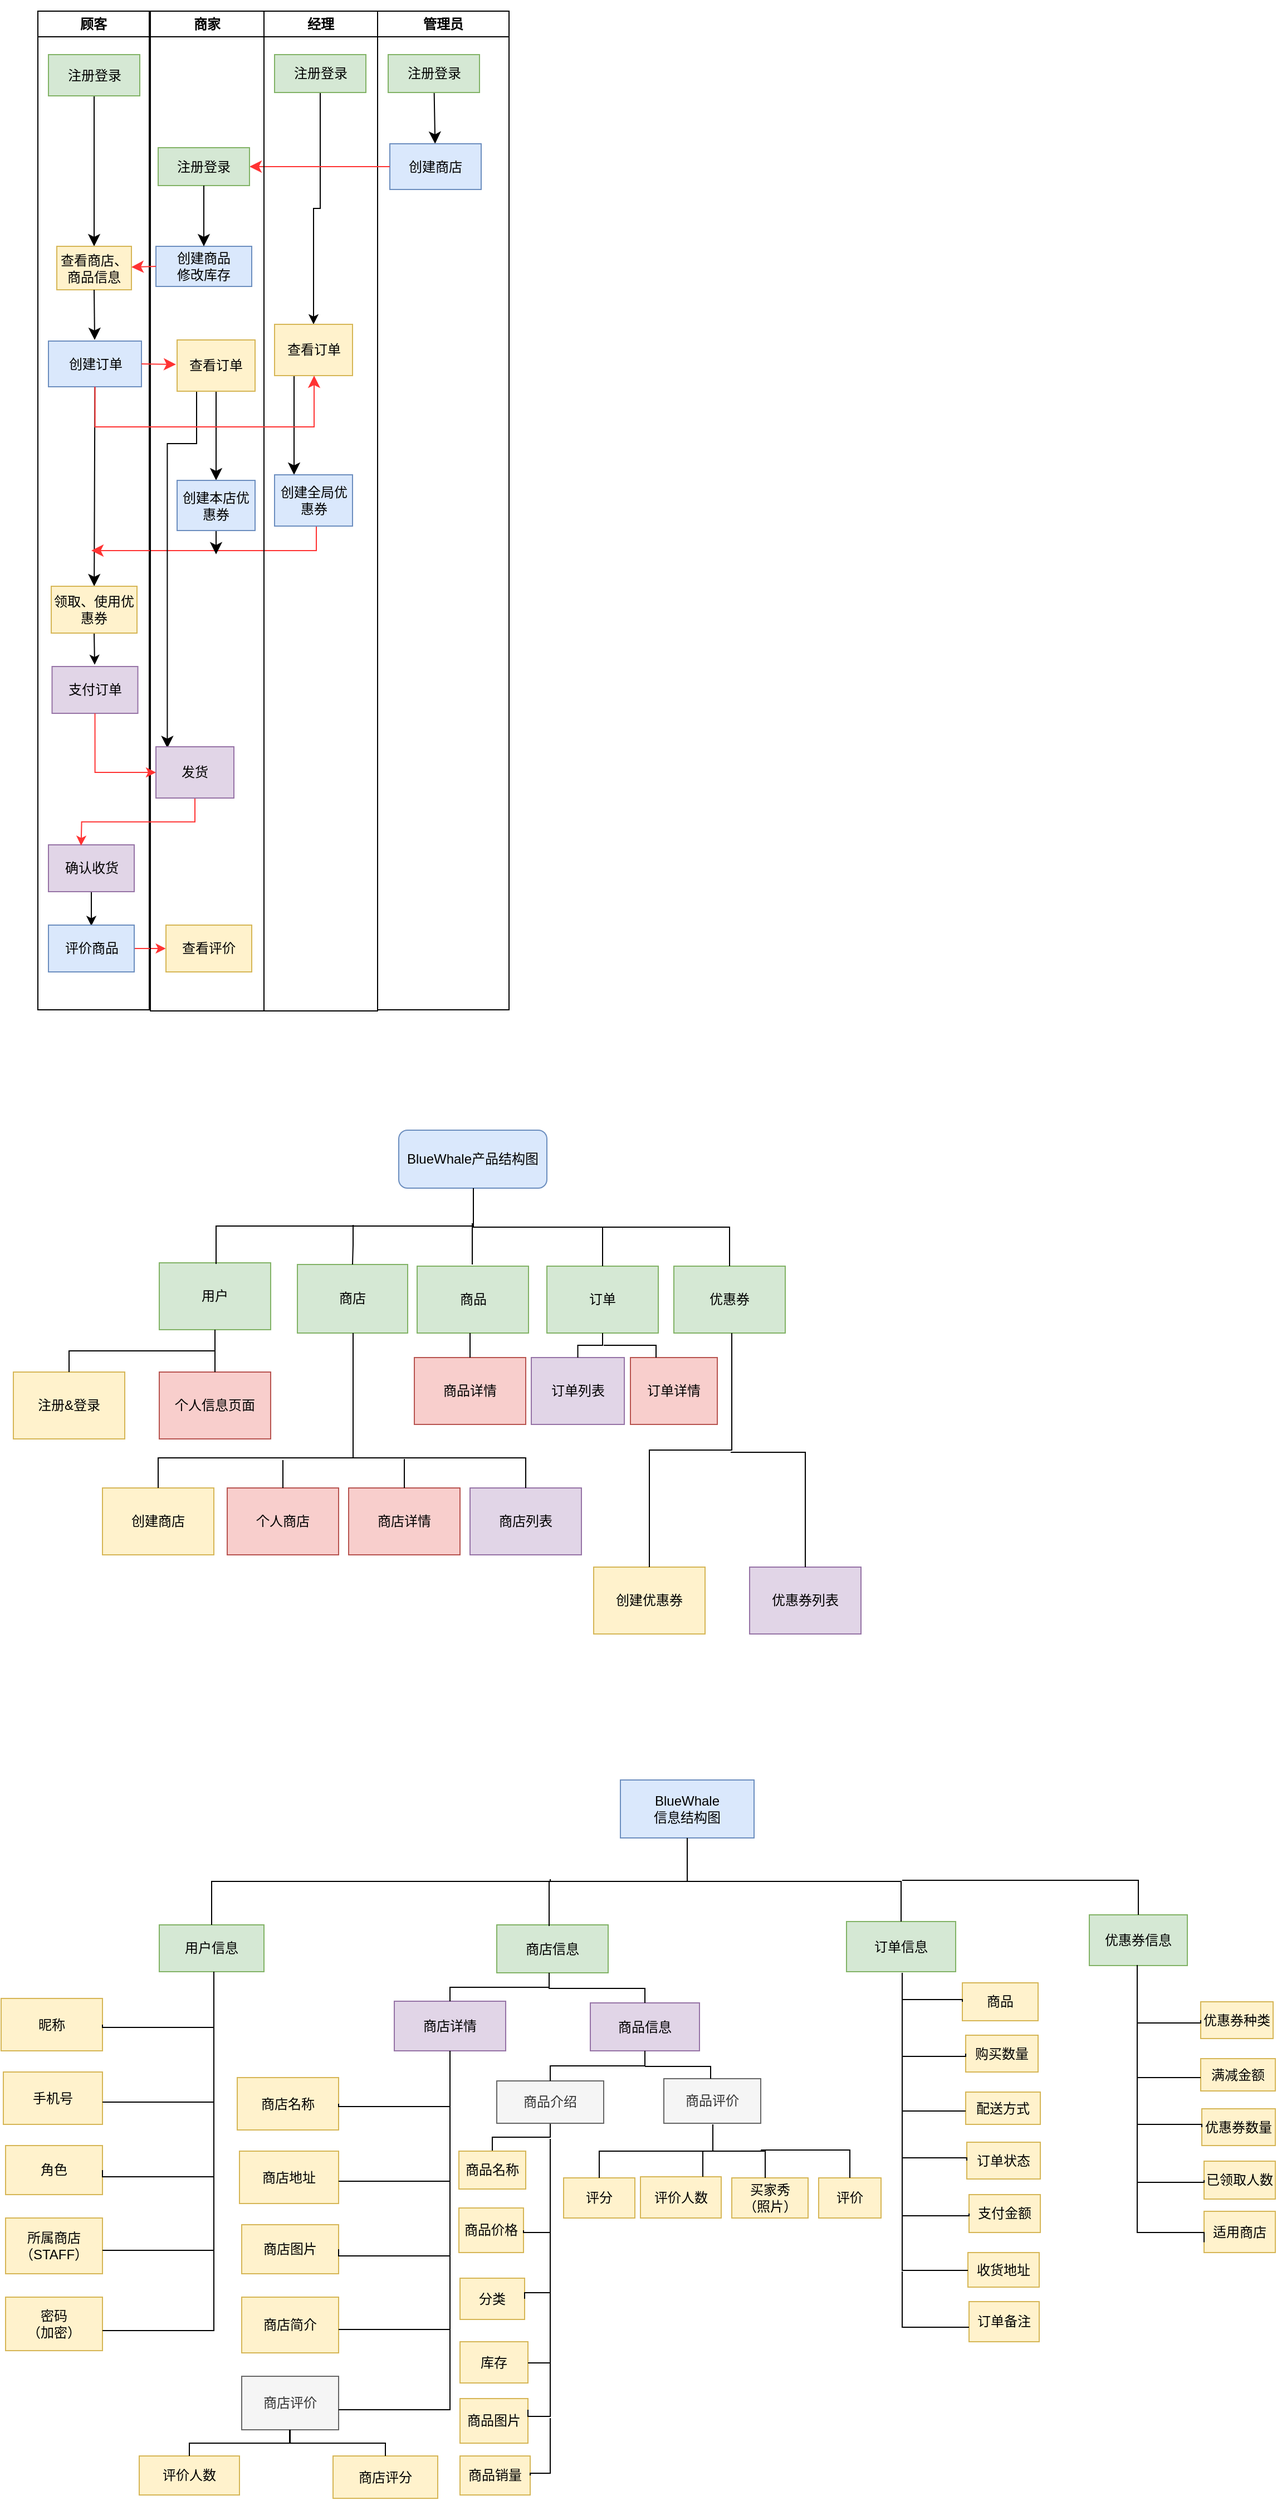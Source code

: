 <mxfile version="24.3.0" type="github">
  <diagram name="第 1 页" id="Z2feuIrGMQaKYotuqINe">
    <mxGraphModel dx="2056" dy="1159" grid="0" gridSize="10" guides="1" tooltips="1" connect="1" arrows="1" fold="1" page="0" pageScale="1" pageWidth="827" pageHeight="1169" math="0" shadow="0">
      <root>
        <mxCell id="0" />
        <mxCell id="1" parent="0" />
        <mxCell id="YAOU13rI1jtthDPteihQ-1" value="顾客" style="swimlane;whiteSpace=wrap;html=1;" parent="1" vertex="1">
          <mxGeometry x="-303" y="-278" width="100" height="896" as="geometry" />
        </mxCell>
        <mxCell id="YAOU13rI1jtthDPteihQ-42" value="" style="edgeStyle=none;curved=1;rounded=0;orthogonalLoop=1;jettySize=auto;html=1;fontSize=12;startSize=8;endSize=8;" parent="YAOU13rI1jtthDPteihQ-1" source="YAOU13rI1jtthDPteihQ-11" target="YAOU13rI1jtthDPteihQ-41" edge="1">
          <mxGeometry relative="1" as="geometry" />
        </mxCell>
        <mxCell id="YAOU13rI1jtthDPteihQ-11" value="注册登录" style="rounded=0;whiteSpace=wrap;html=1;fillColor=#d5e8d4;strokeColor=#82b366;" parent="YAOU13rI1jtthDPteihQ-1" vertex="1">
          <mxGeometry x="9.5" y="39" width="82" height="37" as="geometry" />
        </mxCell>
        <mxCell id="YAOU13rI1jtthDPteihQ-41" value="查看商店、商品信息" style="rounded=0;whiteSpace=wrap;html=1;fillColor=#fff2cc;strokeColor=#d6b656;" parent="YAOU13rI1jtthDPteihQ-1" vertex="1">
          <mxGeometry x="17" y="211" width="67" height="39" as="geometry" />
        </mxCell>
        <mxCell id="YAOU13rI1jtthDPteihQ-68" value="" style="edgeStyle=none;curved=1;rounded=0;orthogonalLoop=1;jettySize=auto;html=1;fontSize=12;startSize=8;endSize=8;" parent="YAOU13rI1jtthDPteihQ-1" source="YAOU13rI1jtthDPteihQ-46" target="YAOU13rI1jtthDPteihQ-67" edge="1">
          <mxGeometry relative="1" as="geometry" />
        </mxCell>
        <mxCell id="YAOU13rI1jtthDPteihQ-46" value="创建订单" style="rounded=0;whiteSpace=wrap;html=1;fillColor=#dae8fc;strokeColor=#6c8ebf;" parent="YAOU13rI1jtthDPteihQ-1" vertex="1">
          <mxGeometry x="9.5" y="296" width="83.5" height="41" as="geometry" />
        </mxCell>
        <mxCell id="d0WVinOz0NllohWS_fRl-2" style="edgeStyle=orthogonalEdgeStyle;rounded=0;orthogonalLoop=1;jettySize=auto;html=1;exitX=0.5;exitY=1;exitDx=0;exitDy=0;" edge="1" parent="YAOU13rI1jtthDPteihQ-1" source="YAOU13rI1jtthDPteihQ-67">
          <mxGeometry relative="1" as="geometry">
            <mxPoint x="51" y="586.4" as="targetPoint" />
          </mxGeometry>
        </mxCell>
        <mxCell id="YAOU13rI1jtthDPteihQ-67" value="领取、使用优惠券" style="whiteSpace=wrap;html=1;rounded=0;fillColor=#fff2cc;strokeColor=#d6b656;" parent="YAOU13rI1jtthDPteihQ-1" vertex="1">
          <mxGeometry x="12" y="516" width="77" height="42" as="geometry" />
        </mxCell>
        <mxCell id="d0WVinOz0NllohWS_fRl-11" value="支付订单" style="whiteSpace=wrap;html=1;rounded=0;fillColor=#e1d5e7;strokeColor=#9673a6;" vertex="1" parent="YAOU13rI1jtthDPteihQ-1">
          <mxGeometry x="12.75" y="588" width="77" height="42" as="geometry" />
        </mxCell>
        <mxCell id="d0WVinOz0NllohWS_fRl-17" style="edgeStyle=orthogonalEdgeStyle;rounded=0;orthogonalLoop=1;jettySize=auto;html=1;exitX=0.5;exitY=1;exitDx=0;exitDy=0;" edge="1" parent="YAOU13rI1jtthDPteihQ-1" source="d0WVinOz0NllohWS_fRl-16">
          <mxGeometry relative="1" as="geometry">
            <mxPoint x="48" y="820.8" as="targetPoint" />
          </mxGeometry>
        </mxCell>
        <mxCell id="d0WVinOz0NllohWS_fRl-16" value="确认收货" style="whiteSpace=wrap;html=1;rounded=0;fillColor=#e1d5e7;strokeColor=#9673a6;" vertex="1" parent="YAOU13rI1jtthDPteihQ-1">
          <mxGeometry x="9.5" y="748" width="77" height="42" as="geometry" />
        </mxCell>
        <mxCell id="d0WVinOz0NllohWS_fRl-33" style="edgeStyle=orthogonalEdgeStyle;rounded=0;orthogonalLoop=1;jettySize=auto;html=1;exitX=1;exitY=0.5;exitDx=0;exitDy=0;strokeColor=#FF3333;" edge="1" parent="YAOU13rI1jtthDPteihQ-1" source="d0WVinOz0NllohWS_fRl-29">
          <mxGeometry relative="1" as="geometry">
            <mxPoint x="114.8" y="841" as="targetPoint" />
          </mxGeometry>
        </mxCell>
        <mxCell id="d0WVinOz0NllohWS_fRl-29" value="评价商品" style="whiteSpace=wrap;html=1;rounded=0;fillColor=#dae8fc;strokeColor=#6c8ebf;" vertex="1" parent="YAOU13rI1jtthDPteihQ-1">
          <mxGeometry x="9.5" y="820" width="77" height="42" as="geometry" />
        </mxCell>
        <mxCell id="YAOU13rI1jtthDPteihQ-5" value="经理" style="swimlane;whiteSpace=wrap;html=1;" parent="1" vertex="1">
          <mxGeometry x="-100" y="-278" width="102" height="897" as="geometry" />
        </mxCell>
        <mxCell id="d0WVinOz0NllohWS_fRl-35" style="edgeStyle=orthogonalEdgeStyle;rounded=0;orthogonalLoop=1;jettySize=auto;html=1;exitX=0.5;exitY=1;exitDx=0;exitDy=0;entryX=0.5;entryY=0;entryDx=0;entryDy=0;" edge="1" parent="YAOU13rI1jtthDPteihQ-5" source="YAOU13rI1jtthDPteihQ-13" target="YAOU13rI1jtthDPteihQ-52">
          <mxGeometry relative="1" as="geometry" />
        </mxCell>
        <mxCell id="YAOU13rI1jtthDPteihQ-13" value="注册登录" style="rounded=0;whiteSpace=wrap;html=1;fillColor=#d5e8d4;strokeColor=#82b366;" parent="YAOU13rI1jtthDPteihQ-5" vertex="1">
          <mxGeometry x="9.5" y="39" width="82" height="34" as="geometry" />
        </mxCell>
        <mxCell id="YAOU13rI1jtthDPteihQ-61" style="edgeStyle=none;curved=1;rounded=0;orthogonalLoop=1;jettySize=auto;html=1;exitX=0.25;exitY=1;exitDx=0;exitDy=0;fontSize=12;startSize=8;endSize=8;entryX=0.25;entryY=0;entryDx=0;entryDy=0;" parent="YAOU13rI1jtthDPteihQ-5" source="YAOU13rI1jtthDPteihQ-52" target="YAOU13rI1jtthDPteihQ-62" edge="1">
          <mxGeometry relative="1" as="geometry">
            <mxPoint x="27" y="433.0" as="targetPoint" />
          </mxGeometry>
        </mxCell>
        <mxCell id="YAOU13rI1jtthDPteihQ-52" value="查看订单" style="rounded=0;whiteSpace=wrap;html=1;fillColor=#fff2cc;strokeColor=#d6b656;" parent="YAOU13rI1jtthDPteihQ-5" vertex="1">
          <mxGeometry x="9.5" y="281" width="70" height="46" as="geometry" />
        </mxCell>
        <mxCell id="YAOU13rI1jtthDPteihQ-71" style="edgeStyle=orthogonalEdgeStyle;rounded=0;orthogonalLoop=1;jettySize=auto;html=1;exitX=0.5;exitY=1;exitDx=0;exitDy=0;fontSize=12;startSize=8;endSize=8;strokeColor=#FF3333;" parent="YAOU13rI1jtthDPteihQ-5" source="YAOU13rI1jtthDPteihQ-62" edge="1">
          <mxGeometry relative="1" as="geometry">
            <mxPoint x="-155" y="484" as="targetPoint" />
            <Array as="points">
              <mxPoint x="47" y="462" />
              <mxPoint x="47" y="484" />
            </Array>
          </mxGeometry>
        </mxCell>
        <mxCell id="YAOU13rI1jtthDPteihQ-62" value="创建全局优惠券" style="rounded=0;whiteSpace=wrap;html=1;fillColor=#dae8fc;strokeColor=#6c8ebf;" parent="YAOU13rI1jtthDPteihQ-5" vertex="1">
          <mxGeometry x="9.5" y="416" width="70" height="46" as="geometry" />
        </mxCell>
        <mxCell id="YAOU13rI1jtthDPteihQ-6" value="管理员" style="swimlane;whiteSpace=wrap;html=1;" parent="1" vertex="1">
          <mxGeometry x="2" y="-278" width="118" height="896" as="geometry" />
        </mxCell>
        <mxCell id="YAOU13rI1jtthDPteihQ-17" value="" style="edgeStyle=none;curved=1;rounded=0;orthogonalLoop=1;jettySize=auto;html=1;fontSize=12;startSize=8;endSize=8;" parent="YAOU13rI1jtthDPteihQ-6" source="YAOU13rI1jtthDPteihQ-14" target="YAOU13rI1jtthDPteihQ-16" edge="1">
          <mxGeometry relative="1" as="geometry" />
        </mxCell>
        <mxCell id="YAOU13rI1jtthDPteihQ-14" value="注册登录" style="rounded=0;whiteSpace=wrap;html=1;fillColor=#d5e8d4;strokeColor=#82b366;" parent="YAOU13rI1jtthDPteihQ-6" vertex="1">
          <mxGeometry x="9.5" y="39" width="82" height="34" as="geometry" />
        </mxCell>
        <mxCell id="YAOU13rI1jtthDPteihQ-16" value="创建商店" style="whiteSpace=wrap;html=1;fillColor=#dae8fc;strokeColor=#6c8ebf;rounded=0;" parent="YAOU13rI1jtthDPteihQ-6" vertex="1">
          <mxGeometry x="11" y="119" width="82" height="41" as="geometry" />
        </mxCell>
        <mxCell id="YAOU13rI1jtthDPteihQ-18" value="" style="edgeStyle=none;curved=1;rounded=0;orthogonalLoop=1;jettySize=auto;html=1;fontSize=12;startSize=8;endSize=8;strokeColor=#FF3333;" parent="1" source="YAOU13rI1jtthDPteihQ-16" target="YAOU13rI1jtthDPteihQ-12" edge="1">
          <mxGeometry relative="1" as="geometry" />
        </mxCell>
        <mxCell id="YAOU13rI1jtthDPteihQ-33" style="edgeStyle=none;curved=1;rounded=0;orthogonalLoop=1;jettySize=auto;html=1;exitX=0.75;exitY=0;exitDx=0;exitDy=0;fontSize=12;startSize=8;endSize=8;" parent="1" source="YAOU13rI1jtthDPteihQ-1" target="YAOU13rI1jtthDPteihQ-1" edge="1">
          <mxGeometry relative="1" as="geometry" />
        </mxCell>
        <mxCell id="YAOU13rI1jtthDPteihQ-4" value="商家" style="swimlane;whiteSpace=wrap;html=1;" parent="1" vertex="1">
          <mxGeometry x="-202" y="-278" width="102" height="897" as="geometry" />
        </mxCell>
        <mxCell id="YAOU13rI1jtthDPteihQ-12" value="注册登录" style="rounded=0;whiteSpace=wrap;html=1;fillColor=#d5e8d4;strokeColor=#82b366;" parent="YAOU13rI1jtthDPteihQ-4" vertex="1">
          <mxGeometry x="7" y="122.5" width="82" height="34" as="geometry" />
        </mxCell>
        <mxCell id="YAOU13rI1jtthDPteihQ-28" value="创建商品&lt;div&gt;&lt;span style=&quot;background-color: initial;&quot;&gt;修改库存&lt;/span&gt;&lt;br&gt;&lt;/div&gt;" style="rounded=0;whiteSpace=wrap;html=1;fillColor=#dae8fc;strokeColor=#6c8ebf;" parent="YAOU13rI1jtthDPteihQ-4" vertex="1">
          <mxGeometry x="5" y="211" width="86" height="36" as="geometry" />
        </mxCell>
        <mxCell id="YAOU13rI1jtthDPteihQ-27" value="" style="endArrow=classic;html=1;rounded=0;fontSize=12;startSize=8;endSize=8;curved=1;exitX=0.5;exitY=1;exitDx=0;exitDy=0;" parent="YAOU13rI1jtthDPteihQ-4" source="YAOU13rI1jtthDPteihQ-12" target="YAOU13rI1jtthDPteihQ-28" edge="1">
          <mxGeometry width="50" height="50" relative="1" as="geometry">
            <mxPoint x="74" y="134" as="sourcePoint" />
            <mxPoint x="48" y="190" as="targetPoint" />
          </mxGeometry>
        </mxCell>
        <mxCell id="YAOU13rI1jtthDPteihQ-60" value="" style="edgeStyle=none;curved=1;rounded=0;orthogonalLoop=1;jettySize=auto;html=1;fontSize=12;startSize=8;endSize=8;" parent="YAOU13rI1jtthDPteihQ-4" source="YAOU13rI1jtthDPteihQ-50" target="YAOU13rI1jtthDPteihQ-59" edge="1">
          <mxGeometry relative="1" as="geometry" />
        </mxCell>
        <mxCell id="YAOU13rI1jtthDPteihQ-65" style="edgeStyle=orthogonalEdgeStyle;rounded=0;orthogonalLoop=1;jettySize=auto;html=1;exitX=0.25;exitY=1;exitDx=0;exitDy=0;fontSize=12;startSize=8;endSize=8;entryX=0.146;entryY=0.026;entryDx=0;entryDy=0;entryPerimeter=0;" parent="YAOU13rI1jtthDPteihQ-4" source="YAOU13rI1jtthDPteihQ-50" target="YAOU13rI1jtthDPteihQ-66" edge="1">
          <mxGeometry relative="1" as="geometry">
            <mxPoint x="15" y="524" as="targetPoint" />
            <Array as="points">
              <mxPoint x="42" y="388" />
              <mxPoint x="15" y="388" />
            </Array>
          </mxGeometry>
        </mxCell>
        <mxCell id="YAOU13rI1jtthDPteihQ-50" value="查看订单" style="rounded=0;whiteSpace=wrap;html=1;fillColor=#fff2cc;strokeColor=#d6b656;" parent="YAOU13rI1jtthDPteihQ-4" vertex="1">
          <mxGeometry x="24" y="295" width="70" height="46" as="geometry" />
        </mxCell>
        <mxCell id="YAOU13rI1jtthDPteihQ-73" style="edgeStyle=none;curved=1;rounded=0;orthogonalLoop=1;jettySize=auto;html=1;exitX=0.5;exitY=1;exitDx=0;exitDy=0;fontSize=12;startSize=8;endSize=8;" parent="YAOU13rI1jtthDPteihQ-4" source="YAOU13rI1jtthDPteihQ-59" edge="1">
          <mxGeometry relative="1" as="geometry">
            <mxPoint x="59" y="487.4" as="targetPoint" />
          </mxGeometry>
        </mxCell>
        <mxCell id="YAOU13rI1jtthDPteihQ-59" value="创建本店优惠券" style="rounded=0;whiteSpace=wrap;html=1;fillColor=#dae8fc;strokeColor=#6c8ebf;" parent="YAOU13rI1jtthDPteihQ-4" vertex="1">
          <mxGeometry x="24" y="421" width="70" height="45" as="geometry" />
        </mxCell>
        <mxCell id="d0WVinOz0NllohWS_fRl-15" style="edgeStyle=orthogonalEdgeStyle;rounded=0;orthogonalLoop=1;jettySize=auto;html=1;exitX=0.5;exitY=1;exitDx=0;exitDy=0;strokeColor=#FF3333;" edge="1" parent="YAOU13rI1jtthDPteihQ-4" source="YAOU13rI1jtthDPteihQ-66">
          <mxGeometry relative="1" as="geometry">
            <mxPoint x="-62.2" y="748.8" as="targetPoint" />
          </mxGeometry>
        </mxCell>
        <mxCell id="YAOU13rI1jtthDPteihQ-66" value="发货" style="rounded=0;whiteSpace=wrap;html=1;fillColor=#e1d5e7;strokeColor=#9673a6;" parent="YAOU13rI1jtthDPteihQ-4" vertex="1">
          <mxGeometry x="5" y="660" width="70" height="46" as="geometry" />
        </mxCell>
        <mxCell id="d0WVinOz0NllohWS_fRl-34" value="查看评价" style="whiteSpace=wrap;html=1;rounded=0;fillColor=#fff2cc;strokeColor=#d6b656;" vertex="1" parent="YAOU13rI1jtthDPteihQ-4">
          <mxGeometry x="14" y="820" width="77" height="42" as="geometry" />
        </mxCell>
        <mxCell id="YAOU13rI1jtthDPteihQ-40" value="" style="endArrow=classic;html=1;rounded=0;fontSize=12;startSize=8;endSize=8;curved=1;exitX=0;exitY=0.5;exitDx=0;exitDy=0;strokeColor=#FF3333;" parent="1" source="YAOU13rI1jtthDPteihQ-28" target="YAOU13rI1jtthDPteihQ-41" edge="1">
          <mxGeometry width="50" height="50" relative="1" as="geometry">
            <mxPoint x="65" y="-51" as="sourcePoint" />
            <mxPoint x="-232" y="-49" as="targetPoint" />
          </mxGeometry>
        </mxCell>
        <mxCell id="YAOU13rI1jtthDPteihQ-45" value="" style="endArrow=classic;html=1;rounded=0;fontSize=12;startSize=8;endSize=8;curved=1;exitX=0.5;exitY=1;exitDx=0;exitDy=0;" parent="1" source="YAOU13rI1jtthDPteihQ-41" edge="1">
          <mxGeometry width="50" height="50" relative="1" as="geometry">
            <mxPoint x="-11" y="39" as="sourcePoint" />
            <mxPoint x="-252" y="17" as="targetPoint" />
          </mxGeometry>
        </mxCell>
        <mxCell id="YAOU13rI1jtthDPteihQ-49" value="" style="endArrow=classic;html=1;rounded=0;fontSize=12;startSize=8;endSize=8;curved=1;exitX=1;exitY=0.5;exitDx=0;exitDy=0;strokeColor=#FF3333;" parent="1" source="YAOU13rI1jtthDPteihQ-46" edge="1">
          <mxGeometry width="50" height="50" relative="1" as="geometry">
            <mxPoint x="-11" y="39" as="sourcePoint" />
            <mxPoint x="-179" y="39" as="targetPoint" />
          </mxGeometry>
        </mxCell>
        <mxCell id="YAOU13rI1jtthDPteihQ-51" value="" style="endArrow=classic;html=1;rounded=0;fontSize=12;startSize=8;endSize=8;exitX=0.5;exitY=1;exitDx=0;exitDy=0;strokeColor=#FF3333;edgeStyle=orthogonalEdgeStyle;" parent="1" source="YAOU13rI1jtthDPteihQ-46" edge="1">
          <mxGeometry width="50" height="50" relative="1" as="geometry">
            <mxPoint x="-11" y="39" as="sourcePoint" />
            <mxPoint x="-55" y="49" as="targetPoint" />
            <Array as="points">
              <mxPoint x="-252" y="95" />
              <mxPoint x="-55" y="95" />
            </Array>
          </mxGeometry>
        </mxCell>
        <mxCell id="d0WVinOz0NllohWS_fRl-13" style="edgeStyle=orthogonalEdgeStyle;rounded=0;orthogonalLoop=1;jettySize=auto;html=1;exitX=0.5;exitY=1;exitDx=0;exitDy=0;entryX=0;entryY=0.5;entryDx=0;entryDy=0;strokeColor=#FF3333;" edge="1" parent="1" source="d0WVinOz0NllohWS_fRl-11" target="YAOU13rI1jtthDPteihQ-66">
          <mxGeometry relative="1" as="geometry" />
        </mxCell>
        <mxCell id="d0WVinOz0NllohWS_fRl-39" value="BlueWhale产品结构图" style="rounded=1;whiteSpace=wrap;html=1;fillColor=#dae8fc;strokeColor=#6c8ebf;" vertex="1" parent="1">
          <mxGeometry x="21" y="726" width="133" height="52" as="geometry" />
        </mxCell>
        <mxCell id="d0WVinOz0NllohWS_fRl-40" value="优惠券" style="whiteSpace=wrap;html=1;align=center;verticalAlign=middle;treeFolding=1;treeMoving=1;newEdgeStyle={&quot;edgeStyle&quot;:&quot;elbowEdgeStyle&quot;,&quot;startArrow&quot;:&quot;none&quot;,&quot;endArrow&quot;:&quot;none&quot;};fillColor=#d5e8d4;strokeColor=#82b366;" vertex="1" parent="1">
          <mxGeometry x="268" y="848" width="100" height="60" as="geometry" />
        </mxCell>
        <mxCell id="d0WVinOz0NllohWS_fRl-41" value="" style="edgeStyle=elbowEdgeStyle;elbow=vertical;sourcePerimeterSpacing=0;targetPerimeterSpacing=0;startArrow=none;endArrow=none;rounded=0;curved=0;" edge="1" target="d0WVinOz0NllohWS_fRl-40" parent="1">
          <mxGeometry relative="1" as="geometry">
            <mxPoint x="88" y="778" as="sourcePoint" />
          </mxGeometry>
        </mxCell>
        <mxCell id="d0WVinOz0NllohWS_fRl-42" value="订单" style="whiteSpace=wrap;html=1;align=center;verticalAlign=middle;treeFolding=1;treeMoving=1;newEdgeStyle={&quot;edgeStyle&quot;:&quot;elbowEdgeStyle&quot;,&quot;startArrow&quot;:&quot;none&quot;,&quot;endArrow&quot;:&quot;none&quot;};fillColor=#d5e8d4;strokeColor=#82b366;" vertex="1" parent="1">
          <mxGeometry x="154" y="848" width="100" height="60" as="geometry" />
        </mxCell>
        <mxCell id="d0WVinOz0NllohWS_fRl-43" value="" style="edgeStyle=elbowEdgeStyle;elbow=vertical;sourcePerimeterSpacing=0;targetPerimeterSpacing=0;startArrow=none;endArrow=none;rounded=0;curved=0;" edge="1" target="d0WVinOz0NllohWS_fRl-42" parent="1">
          <mxGeometry relative="1" as="geometry">
            <mxPoint x="204" y="813" as="sourcePoint" />
          </mxGeometry>
        </mxCell>
        <mxCell id="d0WVinOz0NllohWS_fRl-44" value="用户" style="whiteSpace=wrap;html=1;align=center;verticalAlign=middle;treeFolding=1;treeMoving=1;newEdgeStyle={&quot;edgeStyle&quot;:&quot;elbowEdgeStyle&quot;,&quot;startArrow&quot;:&quot;none&quot;,&quot;endArrow&quot;:&quot;none&quot;};fillColor=#d5e8d4;strokeColor=#82b366;" vertex="1" parent="1">
          <mxGeometry x="-194" y="845" width="100" height="60" as="geometry" />
        </mxCell>
        <mxCell id="d0WVinOz0NllohWS_fRl-45" value="" style="edgeStyle=elbowEdgeStyle;elbow=vertical;sourcePerimeterSpacing=0;targetPerimeterSpacing=0;startArrow=none;endArrow=none;rounded=0;curved=0;" edge="1" parent="1">
          <mxGeometry relative="1" as="geometry">
            <mxPoint x="88" y="790" as="sourcePoint" />
            <mxPoint x="-143" y="846" as="targetPoint" />
            <Array as="points">
              <mxPoint x="-26" y="812" />
            </Array>
          </mxGeometry>
        </mxCell>
        <mxCell id="d0WVinOz0NllohWS_fRl-46" value="商店" style="whiteSpace=wrap;html=1;align=center;verticalAlign=middle;treeFolding=1;treeMoving=1;newEdgeStyle={&quot;edgeStyle&quot;:&quot;elbowEdgeStyle&quot;,&quot;startArrow&quot;:&quot;none&quot;,&quot;endArrow&quot;:&quot;none&quot;};fillColor=#d5e8d4;strokeColor=#82b366;" vertex="1" parent="1">
          <mxGeometry x="-70" y="846.5" width="99" height="61.5" as="geometry" />
        </mxCell>
        <mxCell id="d0WVinOz0NllohWS_fRl-47" value="" style="edgeStyle=elbowEdgeStyle;elbow=vertical;sourcePerimeterSpacing=0;targetPerimeterSpacing=0;startArrow=none;endArrow=none;rounded=0;curved=0;" edge="1" target="d0WVinOz0NllohWS_fRl-46" parent="1">
          <mxGeometry relative="1" as="geometry">
            <mxPoint x="-20" y="811" as="sourcePoint" />
          </mxGeometry>
        </mxCell>
        <mxCell id="d0WVinOz0NllohWS_fRl-48" value="商品" style="whiteSpace=wrap;html=1;align=center;verticalAlign=middle;treeFolding=1;treeMoving=1;newEdgeStyle={&quot;edgeStyle&quot;:&quot;elbowEdgeStyle&quot;,&quot;startArrow&quot;:&quot;none&quot;,&quot;endArrow&quot;:&quot;none&quot;};fillColor=#d5e8d4;strokeColor=#82b366;" vertex="1" parent="1">
          <mxGeometry x="37.5" y="848" width="100" height="60" as="geometry" />
        </mxCell>
        <mxCell id="d0WVinOz0NllohWS_fRl-49" value="" style="edgeStyle=elbowEdgeStyle;elbow=vertical;sourcePerimeterSpacing=0;targetPerimeterSpacing=0;startArrow=none;endArrow=none;rounded=0;curved=0;" edge="1" parent="1">
          <mxGeometry relative="1" as="geometry">
            <mxPoint x="87" y="809.5" as="sourcePoint" />
            <mxPoint x="87" y="846.5" as="targetPoint" />
            <Array as="points">
              <mxPoint x="87" y="838.5" />
            </Array>
          </mxGeometry>
        </mxCell>
        <mxCell id="d0WVinOz0NllohWS_fRl-51" value="注册&amp;amp;登录" style="whiteSpace=wrap;html=1;align=center;verticalAlign=middle;treeFolding=1;treeMoving=1;newEdgeStyle={&quot;edgeStyle&quot;:&quot;elbowEdgeStyle&quot;,&quot;startArrow&quot;:&quot;none&quot;,&quot;endArrow&quot;:&quot;none&quot;};fillColor=#fff2cc;strokeColor=#d6b656;" vertex="1" parent="1">
          <mxGeometry x="-325" y="943" width="100" height="60" as="geometry" />
        </mxCell>
        <mxCell id="d0WVinOz0NllohWS_fRl-52" value="" style="edgeStyle=elbowEdgeStyle;elbow=vertical;sourcePerimeterSpacing=0;targetPerimeterSpacing=0;startArrow=none;endArrow=none;rounded=0;curved=0;" edge="1" target="d0WVinOz0NllohWS_fRl-51" parent="1">
          <mxGeometry relative="1" as="geometry">
            <mxPoint x="-144" y="905" as="sourcePoint" />
          </mxGeometry>
        </mxCell>
        <mxCell id="d0WVinOz0NllohWS_fRl-53" value="个人信息页面" style="whiteSpace=wrap;html=1;align=center;verticalAlign=middle;treeFolding=1;treeMoving=1;newEdgeStyle={&quot;edgeStyle&quot;:&quot;elbowEdgeStyle&quot;,&quot;startArrow&quot;:&quot;none&quot;,&quot;endArrow&quot;:&quot;none&quot;};fillColor=#f8cecc;strokeColor=#b85450;" vertex="1" parent="1">
          <mxGeometry x="-194" y="943" width="100" height="60" as="geometry" />
        </mxCell>
        <mxCell id="d0WVinOz0NllohWS_fRl-54" value="" style="edgeStyle=elbowEdgeStyle;elbow=vertical;sourcePerimeterSpacing=0;targetPerimeterSpacing=0;startArrow=none;endArrow=none;rounded=0;curved=0;" edge="1" target="d0WVinOz0NllohWS_fRl-53" parent="1">
          <mxGeometry relative="1" as="geometry">
            <mxPoint x="-144" y="923" as="sourcePoint" />
          </mxGeometry>
        </mxCell>
        <mxCell id="d0WVinOz0NllohWS_fRl-55" value="创建商店" style="whiteSpace=wrap;html=1;align=center;verticalAlign=middle;treeFolding=1;treeMoving=1;newEdgeStyle={&quot;edgeStyle&quot;:&quot;elbowEdgeStyle&quot;,&quot;startArrow&quot;:&quot;none&quot;,&quot;endArrow&quot;:&quot;none&quot;};fillColor=#fff2cc;strokeColor=#d6b656;" vertex="1" parent="1">
          <mxGeometry x="-245" y="1047" width="100" height="60" as="geometry" />
        </mxCell>
        <mxCell id="d0WVinOz0NllohWS_fRl-56" value="" style="edgeStyle=elbowEdgeStyle;elbow=vertical;sourcePerimeterSpacing=0;targetPerimeterSpacing=0;startArrow=none;endArrow=none;rounded=0;curved=0;" edge="1" target="d0WVinOz0NllohWS_fRl-55" parent="1">
          <mxGeometry relative="1" as="geometry">
            <mxPoint x="-20" y="908" as="sourcePoint" />
            <Array as="points">
              <mxPoint x="-80" y="1020" />
            </Array>
          </mxGeometry>
        </mxCell>
        <mxCell id="d0WVinOz0NllohWS_fRl-57" value="个人商店" style="whiteSpace=wrap;html=1;align=center;verticalAlign=middle;treeFolding=1;treeMoving=1;newEdgeStyle={&quot;edgeStyle&quot;:&quot;elbowEdgeStyle&quot;,&quot;startArrow&quot;:&quot;none&quot;,&quot;endArrow&quot;:&quot;none&quot;};fillColor=#f8cecc;strokeColor=#b85450;" vertex="1" parent="1">
          <mxGeometry x="-133" y="1047" width="100" height="60" as="geometry" />
        </mxCell>
        <mxCell id="d0WVinOz0NllohWS_fRl-58" value="" style="edgeStyle=elbowEdgeStyle;elbow=vertical;sourcePerimeterSpacing=0;targetPerimeterSpacing=0;startArrow=none;endArrow=none;rounded=0;curved=0;" edge="1" target="d0WVinOz0NllohWS_fRl-57" parent="1">
          <mxGeometry relative="1" as="geometry">
            <mxPoint x="-83" y="1022" as="sourcePoint" />
          </mxGeometry>
        </mxCell>
        <mxCell id="d0WVinOz0NllohWS_fRl-59" value="商店列表" style="whiteSpace=wrap;html=1;align=center;verticalAlign=middle;treeFolding=1;treeMoving=1;newEdgeStyle={&quot;edgeStyle&quot;:&quot;elbowEdgeStyle&quot;,&quot;startArrow&quot;:&quot;none&quot;,&quot;endArrow&quot;:&quot;none&quot;};fillColor=#e1d5e7;strokeColor=#9673a6;" vertex="1" parent="1">
          <mxGeometry x="85" y="1047" width="100" height="60" as="geometry" />
        </mxCell>
        <mxCell id="d0WVinOz0NllohWS_fRl-60" value="" style="edgeStyle=elbowEdgeStyle;elbow=vertical;sourcePerimeterSpacing=0;targetPerimeterSpacing=0;startArrow=none;endArrow=none;rounded=0;curved=0;" edge="1" target="d0WVinOz0NllohWS_fRl-59" parent="1">
          <mxGeometry relative="1" as="geometry">
            <mxPoint x="-21" y="1020" as="sourcePoint" />
            <Array as="points">
              <mxPoint x="47" y="1020" />
            </Array>
          </mxGeometry>
        </mxCell>
        <mxCell id="d0WVinOz0NllohWS_fRl-61" value="商店详情" style="whiteSpace=wrap;html=1;align=center;verticalAlign=middle;treeFolding=1;treeMoving=1;newEdgeStyle={&quot;edgeStyle&quot;:&quot;elbowEdgeStyle&quot;,&quot;startArrow&quot;:&quot;none&quot;,&quot;endArrow&quot;:&quot;none&quot;};fillColor=#f8cecc;strokeColor=#b85450;" vertex="1" parent="1">
          <mxGeometry x="-24" y="1047" width="100" height="60" as="geometry" />
        </mxCell>
        <mxCell id="d0WVinOz0NllohWS_fRl-62" value="" style="edgeStyle=elbowEdgeStyle;elbow=vertical;sourcePerimeterSpacing=0;targetPerimeterSpacing=0;startArrow=none;endArrow=none;rounded=0;curved=0;" edge="1" target="d0WVinOz0NllohWS_fRl-61" parent="1">
          <mxGeometry relative="1" as="geometry">
            <mxPoint x="26" y="1021" as="sourcePoint" />
          </mxGeometry>
        </mxCell>
        <mxCell id="d0WVinOz0NllohWS_fRl-63" value="商品详情" style="whiteSpace=wrap;html=1;align=center;verticalAlign=middle;treeFolding=1;treeMoving=1;newEdgeStyle={&quot;edgeStyle&quot;:&quot;elbowEdgeStyle&quot;,&quot;startArrow&quot;:&quot;none&quot;,&quot;endArrow&quot;:&quot;none&quot;};fillColor=#f8cecc;strokeColor=#b85450;" vertex="1" parent="1">
          <mxGeometry x="35" y="930" width="100" height="60" as="geometry" />
        </mxCell>
        <mxCell id="d0WVinOz0NllohWS_fRl-64" value="" style="edgeStyle=elbowEdgeStyle;elbow=vertical;sourcePerimeterSpacing=0;targetPerimeterSpacing=0;startArrow=none;endArrow=none;rounded=0;curved=0;" edge="1" target="d0WVinOz0NllohWS_fRl-63" parent="1">
          <mxGeometry relative="1" as="geometry">
            <mxPoint x="85" y="908" as="sourcePoint" />
          </mxGeometry>
        </mxCell>
        <mxCell id="d0WVinOz0NllohWS_fRl-65" value="订单列表" style="whiteSpace=wrap;html=1;align=center;verticalAlign=middle;treeFolding=1;treeMoving=1;newEdgeStyle={&quot;edgeStyle&quot;:&quot;elbowEdgeStyle&quot;,&quot;startArrow&quot;:&quot;none&quot;,&quot;endArrow&quot;:&quot;none&quot;};fillColor=#e1d5e7;strokeColor=#9673a6;" vertex="1" parent="1">
          <mxGeometry x="140" y="930" width="83.5" height="60" as="geometry" />
        </mxCell>
        <mxCell id="d0WVinOz0NllohWS_fRl-66" value="" style="edgeStyle=elbowEdgeStyle;elbow=vertical;sourcePerimeterSpacing=0;targetPerimeterSpacing=0;startArrow=none;endArrow=none;rounded=0;curved=0;" edge="1" target="d0WVinOz0NllohWS_fRl-65" parent="1">
          <mxGeometry relative="1" as="geometry">
            <mxPoint x="204" y="908" as="sourcePoint" />
          </mxGeometry>
        </mxCell>
        <mxCell id="d0WVinOz0NllohWS_fRl-69" value="订单详情" style="whiteSpace=wrap;html=1;align=center;verticalAlign=middle;treeFolding=1;treeMoving=1;newEdgeStyle={&quot;edgeStyle&quot;:&quot;elbowEdgeStyle&quot;,&quot;startArrow&quot;:&quot;none&quot;,&quot;endArrow&quot;:&quot;none&quot;};fillColor=#f8cecc;strokeColor=#b85450;" vertex="1" parent="1">
          <mxGeometry x="229" y="930" width="78" height="60" as="geometry" />
        </mxCell>
        <mxCell id="d0WVinOz0NllohWS_fRl-70" value="" style="edgeStyle=elbowEdgeStyle;elbow=vertical;sourcePerimeterSpacing=0;targetPerimeterSpacing=0;startArrow=none;endArrow=none;rounded=0;curved=0;" edge="1" target="d0WVinOz0NllohWS_fRl-69" parent="1">
          <mxGeometry relative="1" as="geometry">
            <mxPoint x="205" y="919" as="sourcePoint" />
            <Array as="points">
              <mxPoint x="252" y="919" />
            </Array>
          </mxGeometry>
        </mxCell>
        <mxCell id="d0WVinOz0NllohWS_fRl-71" value="创建优惠券" style="whiteSpace=wrap;html=1;align=center;verticalAlign=middle;treeFolding=1;treeMoving=1;newEdgeStyle={&quot;edgeStyle&quot;:&quot;elbowEdgeStyle&quot;,&quot;startArrow&quot;:&quot;none&quot;,&quot;endArrow&quot;:&quot;none&quot;};fillColor=#fff2cc;strokeColor=#d6b656;" vertex="1" parent="1">
          <mxGeometry x="196" y="1118" width="100" height="60" as="geometry" />
        </mxCell>
        <mxCell id="d0WVinOz0NllohWS_fRl-72" value="" style="edgeStyle=elbowEdgeStyle;elbow=vertical;sourcePerimeterSpacing=0;targetPerimeterSpacing=0;startArrow=none;endArrow=none;rounded=0;curved=0;" edge="1" target="d0WVinOz0NllohWS_fRl-71" parent="1">
          <mxGeometry relative="1" as="geometry">
            <mxPoint x="320" y="908" as="sourcePoint" />
          </mxGeometry>
        </mxCell>
        <mxCell id="d0WVinOz0NllohWS_fRl-73" value="优惠券列表" style="whiteSpace=wrap;html=1;align=center;verticalAlign=middle;treeFolding=1;treeMoving=1;newEdgeStyle={&quot;edgeStyle&quot;:&quot;elbowEdgeStyle&quot;,&quot;startArrow&quot;:&quot;none&quot;,&quot;endArrow&quot;:&quot;none&quot;};fillColor=#e1d5e7;strokeColor=#9673a6;" vertex="1" parent="1">
          <mxGeometry x="336" y="1118" width="100" height="60" as="geometry" />
        </mxCell>
        <mxCell id="d0WVinOz0NllohWS_fRl-74" value="" style="edgeStyle=elbowEdgeStyle;elbow=vertical;sourcePerimeterSpacing=0;targetPerimeterSpacing=0;startArrow=none;endArrow=none;rounded=0;curved=0;entryX=0.5;entryY=0;entryDx=0;entryDy=0;" edge="1" target="d0WVinOz0NllohWS_fRl-73" parent="1">
          <mxGeometry relative="1" as="geometry">
            <mxPoint x="319" y="1015" as="sourcePoint" />
            <mxPoint x="389" y="1136" as="targetPoint" />
            <Array as="points">
              <mxPoint x="366" y="1015" />
            </Array>
          </mxGeometry>
        </mxCell>
        <mxCell id="d0WVinOz0NllohWS_fRl-79" value="BlueWhale&lt;div&gt;信息结构图&lt;/div&gt;" style="rounded=0;whiteSpace=wrap;html=1;fillColor=#dae8fc;strokeColor=#6c8ebf;" vertex="1" parent="1">
          <mxGeometry x="220" y="1309" width="120" height="52" as="geometry" />
        </mxCell>
        <mxCell id="d0WVinOz0NllohWS_fRl-80" value="用户信息" style="whiteSpace=wrap;html=1;align=center;verticalAlign=middle;treeFolding=1;treeMoving=1;newEdgeStyle={&quot;edgeStyle&quot;:&quot;elbowEdgeStyle&quot;,&quot;startArrow&quot;:&quot;none&quot;,&quot;endArrow&quot;:&quot;none&quot;};fillColor=#d5e8d4;strokeColor=#82b366;" vertex="1" parent="1">
          <mxGeometry x="-194" y="1439" width="94" height="42" as="geometry" />
        </mxCell>
        <mxCell id="d0WVinOz0NllohWS_fRl-81" value="" style="edgeStyle=elbowEdgeStyle;elbow=vertical;sourcePerimeterSpacing=0;targetPerimeterSpacing=0;startArrow=none;endArrow=none;rounded=0;curved=0;exitX=0.5;exitY=1;exitDx=0;exitDy=0;" edge="1" target="d0WVinOz0NllohWS_fRl-80" parent="1" source="d0WVinOz0NllohWS_fRl-79">
          <mxGeometry relative="1" as="geometry">
            <mxPoint x="99" y="1372" as="sourcePoint" />
          </mxGeometry>
        </mxCell>
        <mxCell id="d0WVinOz0NllohWS_fRl-85" value="昵称" style="whiteSpace=wrap;html=1;align=center;verticalAlign=middle;treeFolding=1;treeMoving=1;newEdgeStyle={&quot;edgeStyle&quot;:&quot;elbowEdgeStyle&quot;,&quot;startArrow&quot;:&quot;none&quot;,&quot;endArrow&quot;:&quot;none&quot;};fillColor=#fff2cc;strokeColor=#d6b656;" vertex="1" parent="1">
          <mxGeometry x="-336" y="1505" width="91" height="47" as="geometry" />
        </mxCell>
        <mxCell id="d0WVinOz0NllohWS_fRl-86" value="" style="edgeStyle=elbowEdgeStyle;elbow=vertical;sourcePerimeterSpacing=0;targetPerimeterSpacing=0;startArrow=none;endArrow=none;rounded=0;curved=0;entryX=1;entryY=0.5;entryDx=0;entryDy=0;" edge="1" target="d0WVinOz0NllohWS_fRl-85" parent="1">
          <mxGeometry relative="1" as="geometry">
            <mxPoint x="-145" y="1481" as="sourcePoint" />
            <Array as="points">
              <mxPoint x="-191" y="1531" />
            </Array>
          </mxGeometry>
        </mxCell>
        <mxCell id="d0WVinOz0NllohWS_fRl-87" value="手机号" style="whiteSpace=wrap;html=1;align=center;verticalAlign=middle;treeFolding=1;treeMoving=1;newEdgeStyle={&quot;edgeStyle&quot;:&quot;elbowEdgeStyle&quot;,&quot;startArrow&quot;:&quot;none&quot;,&quot;endArrow&quot;:&quot;none&quot;};fillColor=#fff2cc;strokeColor=#d6b656;" vertex="1" parent="1">
          <mxGeometry x="-334" y="1571" width="89" height="47" as="geometry" />
        </mxCell>
        <mxCell id="d0WVinOz0NllohWS_fRl-88" value="" style="edgeStyle=elbowEdgeStyle;elbow=vertical;sourcePerimeterSpacing=0;targetPerimeterSpacing=0;startArrow=none;endArrow=none;rounded=0;curved=0;" edge="1" target="d0WVinOz0NllohWS_fRl-87" parent="1">
          <mxGeometry relative="1" as="geometry">
            <mxPoint x="-145" y="1529" as="sourcePoint" />
            <mxPoint x="-242" y="1597.5" as="targetPoint" />
            <Array as="points">
              <mxPoint x="-194" y="1598" />
            </Array>
          </mxGeometry>
        </mxCell>
        <mxCell id="d0WVinOz0NllohWS_fRl-89" value="角色" style="whiteSpace=wrap;html=1;align=center;verticalAlign=middle;treeFolding=1;treeMoving=1;newEdgeStyle={&quot;edgeStyle&quot;:&quot;elbowEdgeStyle&quot;,&quot;startArrow&quot;:&quot;none&quot;,&quot;endArrow&quot;:&quot;none&quot;};fillColor=#fff2cc;strokeColor=#d6b656;" vertex="1" parent="1">
          <mxGeometry x="-332" y="1637" width="87" height="44" as="geometry" />
        </mxCell>
        <mxCell id="d0WVinOz0NllohWS_fRl-90" value="" style="edgeStyle=elbowEdgeStyle;elbow=vertical;sourcePerimeterSpacing=0;targetPerimeterSpacing=0;startArrow=none;endArrow=none;rounded=0;curved=0;entryX=1;entryY=0.5;entryDx=0;entryDy=0;" edge="1" target="d0WVinOz0NllohWS_fRl-89" parent="1">
          <mxGeometry relative="1" as="geometry">
            <mxPoint x="-145" y="1598" as="sourcePoint" />
            <mxPoint x="-234" y="1684" as="targetPoint" />
            <Array as="points">
              <mxPoint x="-192" y="1665" />
            </Array>
          </mxGeometry>
        </mxCell>
        <mxCell id="d0WVinOz0NllohWS_fRl-91" value="所属商店（STAFF）" style="whiteSpace=wrap;html=1;align=center;verticalAlign=middle;treeFolding=1;treeMoving=1;newEdgeStyle={&quot;edgeStyle&quot;:&quot;elbowEdgeStyle&quot;,&quot;startArrow&quot;:&quot;none&quot;,&quot;endArrow&quot;:&quot;none&quot;};fillColor=#fff2cc;strokeColor=#d6b656;" vertex="1" parent="1">
          <mxGeometry x="-332" y="1702" width="87" height="50" as="geometry" />
        </mxCell>
        <mxCell id="d0WVinOz0NllohWS_fRl-92" value="" style="edgeStyle=elbowEdgeStyle;elbow=vertical;sourcePerimeterSpacing=0;targetPerimeterSpacing=0;startArrow=none;endArrow=none;rounded=0;curved=0;" edge="1" target="d0WVinOz0NllohWS_fRl-91" parent="1">
          <mxGeometry relative="1" as="geometry">
            <mxPoint x="-145" y="1661" as="sourcePoint" />
            <Array as="points">
              <mxPoint x="-166" y="1731" />
            </Array>
          </mxGeometry>
        </mxCell>
        <mxCell id="d0WVinOz0NllohWS_fRl-93" value="密码&lt;div&gt;（加密）&lt;/div&gt;" style="whiteSpace=wrap;html=1;align=center;verticalAlign=middle;treeFolding=1;treeMoving=1;newEdgeStyle={&quot;edgeStyle&quot;:&quot;elbowEdgeStyle&quot;,&quot;startArrow&quot;:&quot;none&quot;,&quot;endArrow&quot;:&quot;none&quot;};fillColor=#fff2cc;strokeColor=#d6b656;" vertex="1" parent="1">
          <mxGeometry x="-332" y="1773" width="87" height="48" as="geometry" />
        </mxCell>
        <mxCell id="d0WVinOz0NllohWS_fRl-94" value="" style="edgeStyle=elbowEdgeStyle;elbow=vertical;sourcePerimeterSpacing=0;targetPerimeterSpacing=0;startArrow=none;endArrow=none;rounded=0;curved=0;" edge="1" target="d0WVinOz0NllohWS_fRl-93" parent="1">
          <mxGeometry relative="1" as="geometry">
            <mxPoint x="-145" y="1731" as="sourcePoint" />
            <Array as="points">
              <mxPoint x="-196" y="1803" />
            </Array>
          </mxGeometry>
        </mxCell>
        <mxCell id="d0WVinOz0NllohWS_fRl-95" value="商店信息" style="whiteSpace=wrap;html=1;align=center;verticalAlign=middle;treeFolding=1;treeMoving=1;newEdgeStyle={&quot;edgeStyle&quot;:&quot;elbowEdgeStyle&quot;,&quot;startArrow&quot;:&quot;none&quot;,&quot;endArrow&quot;:&quot;none&quot;};fillColor=#d5e8d4;strokeColor=#82b366;" vertex="1" parent="1">
          <mxGeometry x="109" y="1439" width="100" height="43" as="geometry" />
        </mxCell>
        <mxCell id="d0WVinOz0NllohWS_fRl-96" value="" style="edgeStyle=elbowEdgeStyle;elbow=vertical;sourcePerimeterSpacing=0;targetPerimeterSpacing=0;startArrow=none;endArrow=none;rounded=0;curved=0;entryX=0.47;entryY=0.023;entryDx=0;entryDy=0;entryPerimeter=0;" edge="1" target="d0WVinOz0NllohWS_fRl-95" parent="1">
          <mxGeometry relative="1" as="geometry">
            <mxPoint x="108" y="1400" as="sourcePoint" />
            <mxPoint x="80" y="1470" as="targetPoint" />
            <Array as="points">
              <mxPoint x="148" y="1400" />
            </Array>
          </mxGeometry>
        </mxCell>
        <mxCell id="d0WVinOz0NllohWS_fRl-137" value="商店详情" style="whiteSpace=wrap;html=1;align=center;verticalAlign=middle;treeFolding=1;treeMoving=1;newEdgeStyle={&quot;edgeStyle&quot;:&quot;elbowEdgeStyle&quot;,&quot;startArrow&quot;:&quot;none&quot;,&quot;endArrow&quot;:&quot;none&quot;};fillColor=#e1d5e7;strokeColor=#9673a6;" vertex="1" parent="1">
          <mxGeometry x="17" y="1507.5" width="100" height="44.5" as="geometry" />
        </mxCell>
        <mxCell id="d0WVinOz0NllohWS_fRl-138" value="" style="edgeStyle=elbowEdgeStyle;elbow=vertical;sourcePerimeterSpacing=0;targetPerimeterSpacing=0;startArrow=none;endArrow=none;rounded=0;curved=0;" edge="1" target="d0WVinOz0NllohWS_fRl-137" parent="1">
          <mxGeometry relative="1" as="geometry">
            <mxPoint x="156" y="1482" as="sourcePoint" />
          </mxGeometry>
        </mxCell>
        <mxCell id="d0WVinOz0NllohWS_fRl-150" value="商品信息" style="whiteSpace=wrap;html=1;align=center;verticalAlign=middle;treeFolding=1;treeMoving=1;newEdgeStyle={&quot;edgeStyle&quot;:&quot;elbowEdgeStyle&quot;,&quot;startArrow&quot;:&quot;none&quot;,&quot;endArrow&quot;:&quot;none&quot;};fillColor=#e1d5e7;strokeColor=#9673a6;" vertex="1" parent="1">
          <mxGeometry x="193" y="1509" width="98" height="43" as="geometry" />
        </mxCell>
        <mxCell id="d0WVinOz0NllohWS_fRl-151" value="" style="edgeStyle=elbowEdgeStyle;elbow=vertical;sourcePerimeterSpacing=0;targetPerimeterSpacing=0;startArrow=none;endArrow=none;rounded=0;curved=0;entryX=0.5;entryY=0;entryDx=0;entryDy=0;" edge="1" target="d0WVinOz0NllohWS_fRl-150" parent="1">
          <mxGeometry relative="1" as="geometry">
            <mxPoint x="156" y="1494" as="sourcePoint" />
            <mxPoint x="238" y="1546" as="targetPoint" />
            <Array as="points">
              <mxPoint x="238" y="1496" />
            </Array>
          </mxGeometry>
        </mxCell>
        <mxCell id="d0WVinOz0NllohWS_fRl-165" value="商店名称" style="whiteSpace=wrap;html=1;align=center;verticalAlign=middle;treeFolding=1;treeMoving=1;newEdgeStyle={&quot;edgeStyle&quot;:&quot;elbowEdgeStyle&quot;,&quot;startArrow&quot;:&quot;none&quot;,&quot;endArrow&quot;:&quot;none&quot;};fillColor=#fff2cc;strokeColor=#d6b656;" vertex="1" parent="1">
          <mxGeometry x="-124" y="1576" width="91" height="47" as="geometry" />
        </mxCell>
        <mxCell id="d0WVinOz0NllohWS_fRl-166" value="" style="edgeStyle=elbowEdgeStyle;elbow=vertical;sourcePerimeterSpacing=0;targetPerimeterSpacing=0;startArrow=none;endArrow=none;rounded=0;curved=0;entryX=1;entryY=0.5;entryDx=0;entryDy=0;" edge="1" parent="1" target="d0WVinOz0NllohWS_fRl-165">
          <mxGeometry relative="1" as="geometry">
            <mxPoint x="67" y="1552" as="sourcePoint" />
            <Array as="points">
              <mxPoint x="21" y="1602" />
            </Array>
          </mxGeometry>
        </mxCell>
        <mxCell id="d0WVinOz0NllohWS_fRl-167" value="商店地址" style="whiteSpace=wrap;html=1;align=center;verticalAlign=middle;treeFolding=1;treeMoving=1;newEdgeStyle={&quot;edgeStyle&quot;:&quot;elbowEdgeStyle&quot;,&quot;startArrow&quot;:&quot;none&quot;,&quot;endArrow&quot;:&quot;none&quot;};fillColor=#fff2cc;strokeColor=#d6b656;" vertex="1" parent="1">
          <mxGeometry x="-122" y="1642" width="89" height="47" as="geometry" />
        </mxCell>
        <mxCell id="d0WVinOz0NllohWS_fRl-168" value="" style="edgeStyle=elbowEdgeStyle;elbow=vertical;sourcePerimeterSpacing=0;targetPerimeterSpacing=0;startArrow=none;endArrow=none;rounded=0;curved=0;" edge="1" parent="1" target="d0WVinOz0NllohWS_fRl-167">
          <mxGeometry relative="1" as="geometry">
            <mxPoint x="67" y="1600" as="sourcePoint" />
            <mxPoint x="-30" y="1668.5" as="targetPoint" />
            <Array as="points">
              <mxPoint x="18" y="1669" />
            </Array>
          </mxGeometry>
        </mxCell>
        <mxCell id="d0WVinOz0NllohWS_fRl-169" value="商店图片" style="whiteSpace=wrap;html=1;align=center;verticalAlign=middle;treeFolding=1;treeMoving=1;newEdgeStyle={&quot;edgeStyle&quot;:&quot;elbowEdgeStyle&quot;,&quot;startArrow&quot;:&quot;none&quot;,&quot;endArrow&quot;:&quot;none&quot;};fillColor=#fff2cc;strokeColor=#d6b656;" vertex="1" parent="1">
          <mxGeometry x="-120" y="1708" width="87" height="44" as="geometry" />
        </mxCell>
        <mxCell id="d0WVinOz0NllohWS_fRl-170" value="" style="edgeStyle=elbowEdgeStyle;elbow=vertical;sourcePerimeterSpacing=0;targetPerimeterSpacing=0;startArrow=none;endArrow=none;rounded=0;curved=0;entryX=1;entryY=0.5;entryDx=0;entryDy=0;" edge="1" parent="1" target="d0WVinOz0NllohWS_fRl-169">
          <mxGeometry relative="1" as="geometry">
            <mxPoint x="67" y="1669" as="sourcePoint" />
            <mxPoint x="-22" y="1755" as="targetPoint" />
            <Array as="points">
              <mxPoint x="20" y="1736" />
            </Array>
          </mxGeometry>
        </mxCell>
        <mxCell id="d0WVinOz0NllohWS_fRl-171" value="商店简介" style="whiteSpace=wrap;html=1;align=center;verticalAlign=middle;treeFolding=1;treeMoving=1;newEdgeStyle={&quot;edgeStyle&quot;:&quot;elbowEdgeStyle&quot;,&quot;startArrow&quot;:&quot;none&quot;,&quot;endArrow&quot;:&quot;none&quot;};fillColor=#fff2cc;strokeColor=#d6b656;" vertex="1" parent="1">
          <mxGeometry x="-120" y="1773" width="87" height="50" as="geometry" />
        </mxCell>
        <mxCell id="d0WVinOz0NllohWS_fRl-172" value="" style="edgeStyle=elbowEdgeStyle;elbow=vertical;sourcePerimeterSpacing=0;targetPerimeterSpacing=0;startArrow=none;endArrow=none;rounded=0;curved=0;" edge="1" parent="1" target="d0WVinOz0NllohWS_fRl-171">
          <mxGeometry relative="1" as="geometry">
            <mxPoint x="67" y="1732" as="sourcePoint" />
            <Array as="points">
              <mxPoint x="46" y="1802" />
            </Array>
          </mxGeometry>
        </mxCell>
        <mxCell id="d0WVinOz0NllohWS_fRl-173" value="商店评价" style="whiteSpace=wrap;html=1;align=center;verticalAlign=middle;treeFolding=1;treeMoving=1;newEdgeStyle={&quot;edgeStyle&quot;:&quot;elbowEdgeStyle&quot;,&quot;startArrow&quot;:&quot;none&quot;,&quot;endArrow&quot;:&quot;none&quot;};fillColor=#f5f5f5;strokeColor=#666666;fontColor=#333333;" vertex="1" parent="1">
          <mxGeometry x="-120" y="1844" width="87" height="48" as="geometry" />
        </mxCell>
        <mxCell id="d0WVinOz0NllohWS_fRl-174" value="" style="edgeStyle=elbowEdgeStyle;elbow=vertical;sourcePerimeterSpacing=0;targetPerimeterSpacing=0;startArrow=none;endArrow=none;rounded=0;curved=0;" edge="1" parent="1" target="d0WVinOz0NllohWS_fRl-173">
          <mxGeometry relative="1" as="geometry">
            <mxPoint x="67" y="1802" as="sourcePoint" />
            <Array as="points">
              <mxPoint x="16" y="1874" />
            </Array>
          </mxGeometry>
        </mxCell>
        <mxCell id="d0WVinOz0NllohWS_fRl-175" value="评价人数" style="whiteSpace=wrap;html=1;align=center;verticalAlign=middle;treeFolding=1;treeMoving=1;newEdgeStyle={&quot;edgeStyle&quot;:&quot;elbowEdgeStyle&quot;,&quot;startArrow&quot;:&quot;none&quot;,&quot;endArrow&quot;:&quot;none&quot;};fillColor=#fff2cc;strokeColor=#d6b656;" vertex="1" parent="1">
          <mxGeometry x="-212" y="1915.5" width="90" height="35" as="geometry" />
        </mxCell>
        <mxCell id="d0WVinOz0NllohWS_fRl-176" value="" style="edgeStyle=elbowEdgeStyle;elbow=vertical;sourcePerimeterSpacing=0;targetPerimeterSpacing=0;startArrow=none;endArrow=none;rounded=0;curved=0;" edge="1" target="d0WVinOz0NllohWS_fRl-175" parent="1">
          <mxGeometry relative="1" as="geometry">
            <mxPoint x="-77" y="1892" as="sourcePoint" />
          </mxGeometry>
        </mxCell>
        <mxCell id="d0WVinOz0NllohWS_fRl-178" value="商店评分" style="whiteSpace=wrap;html=1;align=center;verticalAlign=middle;treeFolding=1;treeMoving=1;newEdgeStyle={&quot;edgeStyle&quot;:&quot;elbowEdgeStyle&quot;,&quot;startArrow&quot;:&quot;none&quot;,&quot;endArrow&quot;:&quot;none&quot;};fillColor=#fff2cc;strokeColor=#d6b656;" vertex="1" parent="1">
          <mxGeometry x="-38" y="1915.5" width="94" height="38" as="geometry" />
        </mxCell>
        <mxCell id="d0WVinOz0NllohWS_fRl-179" value="" style="edgeStyle=elbowEdgeStyle;elbow=vertical;sourcePerimeterSpacing=0;targetPerimeterSpacing=0;startArrow=none;endArrow=none;rounded=0;curved=0;exitX=0.5;exitY=1;exitDx=0;exitDy=0;" edge="1" target="d0WVinOz0NllohWS_fRl-178" parent="1" source="d0WVinOz0NllohWS_fRl-173">
          <mxGeometry relative="1" as="geometry">
            <mxPoint x="-77" y="2012" as="sourcePoint" />
          </mxGeometry>
        </mxCell>
        <mxCell id="d0WVinOz0NllohWS_fRl-184" value="" style="edgeStyle=elbowEdgeStyle;rounded=0;orthogonalLoop=1;jettySize=auto;html=1;elbow=vertical;startArrow=none;endArrow=none;" edge="1" parent="1" source="d0WVinOz0NllohWS_fRl-180" target="d0WVinOz0NllohWS_fRl-183">
          <mxGeometry relative="1" as="geometry" />
        </mxCell>
        <mxCell id="d0WVinOz0NllohWS_fRl-180" value="商品介绍" style="whiteSpace=wrap;html=1;align=center;verticalAlign=middle;treeFolding=1;treeMoving=1;newEdgeStyle={&quot;edgeStyle&quot;:&quot;elbowEdgeStyle&quot;,&quot;startArrow&quot;:&quot;none&quot;,&quot;endArrow&quot;:&quot;none&quot;};fillColor=#f5f5f5;fontColor=#333333;strokeColor=#666666;" vertex="1" parent="1">
          <mxGeometry x="109" y="1579" width="96" height="38" as="geometry" />
        </mxCell>
        <mxCell id="d0WVinOz0NllohWS_fRl-181" value="" style="edgeStyle=elbowEdgeStyle;elbow=vertical;sourcePerimeterSpacing=0;targetPerimeterSpacing=0;startArrow=none;endArrow=none;rounded=0;curved=0;exitX=0.5;exitY=1;exitDx=0;exitDy=0;" edge="1" target="d0WVinOz0NllohWS_fRl-180" parent="1" source="d0WVinOz0NllohWS_fRl-150">
          <mxGeometry relative="1" as="geometry">
            <mxPoint x="196" y="1652" as="sourcePoint" />
          </mxGeometry>
        </mxCell>
        <mxCell id="d0WVinOz0NllohWS_fRl-183" value="商品名称" style="whiteSpace=wrap;html=1;fillColor=#fff2cc;strokeColor=#d6b656;" vertex="1" parent="1">
          <mxGeometry x="75" y="1642" width="60" height="34" as="geometry" />
        </mxCell>
        <mxCell id="d0WVinOz0NllohWS_fRl-185" value="商品价格" style="whiteSpace=wrap;html=1;align=center;verticalAlign=middle;treeFolding=1;treeMoving=1;newEdgeStyle={&quot;edgeStyle&quot;:&quot;elbowEdgeStyle&quot;,&quot;startArrow&quot;:&quot;none&quot;,&quot;endArrow&quot;:&quot;none&quot;};fillColor=#fff2cc;strokeColor=#d6b656;" vertex="1" parent="1">
          <mxGeometry x="75" y="1693" width="58" height="40" as="geometry" />
        </mxCell>
        <mxCell id="d0WVinOz0NllohWS_fRl-186" value="" style="edgeStyle=elbowEdgeStyle;elbow=vertical;sourcePerimeterSpacing=0;targetPerimeterSpacing=0;startArrow=none;endArrow=none;rounded=0;curved=0;entryX=1;entryY=0.5;entryDx=0;entryDy=0;" edge="1" target="d0WVinOz0NllohWS_fRl-185" parent="1">
          <mxGeometry relative="1" as="geometry">
            <mxPoint x="157" y="1631" as="sourcePoint" />
            <Array as="points">
              <mxPoint x="152" y="1715" />
            </Array>
          </mxGeometry>
        </mxCell>
        <mxCell id="d0WVinOz0NllohWS_fRl-188" value="分类" style="whiteSpace=wrap;html=1;align=center;verticalAlign=middle;treeFolding=1;treeMoving=1;newEdgeStyle={&quot;edgeStyle&quot;:&quot;elbowEdgeStyle&quot;,&quot;startArrow&quot;:&quot;none&quot;,&quot;endArrow&quot;:&quot;none&quot;};fillColor=#fff2cc;strokeColor=#d6b656;" vertex="1" parent="1">
          <mxGeometry x="76" y="1756" width="58" height="37" as="geometry" />
        </mxCell>
        <mxCell id="d0WVinOz0NllohWS_fRl-189" value="" style="edgeStyle=elbowEdgeStyle;elbow=vertical;sourcePerimeterSpacing=0;targetPerimeterSpacing=0;startArrow=none;endArrow=none;rounded=0;curved=0;entryX=1;entryY=0.5;entryDx=0;entryDy=0;" edge="1" target="d0WVinOz0NllohWS_fRl-188" parent="1">
          <mxGeometry relative="1" as="geometry">
            <mxPoint x="157" y="1714" as="sourcePoint" />
            <Array as="points">
              <mxPoint x="148" y="1769" />
            </Array>
          </mxGeometry>
        </mxCell>
        <mxCell id="d0WVinOz0NllohWS_fRl-190" value="库存" style="whiteSpace=wrap;html=1;align=center;verticalAlign=middle;treeFolding=1;treeMoving=1;newEdgeStyle={&quot;edgeStyle&quot;:&quot;elbowEdgeStyle&quot;,&quot;startArrow&quot;:&quot;none&quot;,&quot;endArrow&quot;:&quot;none&quot;};fillColor=#fff2cc;strokeColor=#d6b656;" vertex="1" parent="1">
          <mxGeometry x="76" y="1813" width="61" height="37" as="geometry" />
        </mxCell>
        <mxCell id="d0WVinOz0NllohWS_fRl-191" value="" style="edgeStyle=elbowEdgeStyle;elbow=vertical;sourcePerimeterSpacing=0;targetPerimeterSpacing=0;startArrow=none;endArrow=none;rounded=0;curved=0;entryX=1;entryY=0.5;entryDx=0;entryDy=0;" edge="1" target="d0WVinOz0NllohWS_fRl-190" parent="1">
          <mxGeometry relative="1" as="geometry">
            <mxPoint x="157" y="1767" as="sourcePoint" />
            <Array as="points">
              <mxPoint x="148" y="1832" />
            </Array>
          </mxGeometry>
        </mxCell>
        <mxCell id="d0WVinOz0NllohWS_fRl-192" value="商品评价" style="whiteSpace=wrap;html=1;align=center;verticalAlign=middle;treeFolding=1;treeMoving=1;newEdgeStyle={&quot;edgeStyle&quot;:&quot;elbowEdgeStyle&quot;,&quot;startArrow&quot;:&quot;none&quot;,&quot;endArrow&quot;:&quot;none&quot;};fillColor=#f5f5f5;fontColor=#333333;strokeColor=#666666;" vertex="1" parent="1">
          <mxGeometry x="259" y="1577" width="87" height="40" as="geometry" />
        </mxCell>
        <mxCell id="d0WVinOz0NllohWS_fRl-193" value="" style="edgeStyle=elbowEdgeStyle;elbow=vertical;sourcePerimeterSpacing=0;targetPerimeterSpacing=0;startArrow=none;endArrow=none;rounded=0;curved=0;" edge="1" target="d0WVinOz0NllohWS_fRl-192" parent="1">
          <mxGeometry relative="1" as="geometry">
            <mxPoint x="242" y="1566" as="sourcePoint" />
            <Array as="points">
              <mxPoint x="301" y="1566" />
            </Array>
          </mxGeometry>
        </mxCell>
        <mxCell id="d0WVinOz0NllohWS_fRl-194" value="商品图片" style="whiteSpace=wrap;html=1;align=center;verticalAlign=middle;treeFolding=1;treeMoving=1;newEdgeStyle={&quot;edgeStyle&quot;:&quot;elbowEdgeStyle&quot;,&quot;startArrow&quot;:&quot;none&quot;,&quot;endArrow&quot;:&quot;none&quot;};fillColor=#fff2cc;strokeColor=#d6b656;" vertex="1" parent="1">
          <mxGeometry x="76" y="1864" width="61" height="40" as="geometry" />
        </mxCell>
        <mxCell id="d0WVinOz0NllohWS_fRl-195" value="" style="edgeStyle=elbowEdgeStyle;elbow=vertical;sourcePerimeterSpacing=0;targetPerimeterSpacing=0;startArrow=none;endArrow=none;rounded=0;curved=0;entryX=1;entryY=0.25;entryDx=0;entryDy=0;" edge="1" target="d0WVinOz0NllohWS_fRl-194" parent="1">
          <mxGeometry relative="1" as="geometry">
            <mxPoint x="157" y="1832" as="sourcePoint" />
            <Array as="points">
              <mxPoint x="153" y="1880" />
            </Array>
          </mxGeometry>
        </mxCell>
        <mxCell id="d0WVinOz0NllohWS_fRl-196" value="商品销量" style="whiteSpace=wrap;html=1;align=center;verticalAlign=middle;treeFolding=1;treeMoving=1;newEdgeStyle={&quot;edgeStyle&quot;:&quot;elbowEdgeStyle&quot;,&quot;startArrow&quot;:&quot;none&quot;,&quot;endArrow&quot;:&quot;none&quot;};fillColor=#fff2cc;strokeColor=#d6b656;" vertex="1" parent="1">
          <mxGeometry x="76" y="1915.5" width="63" height="35" as="geometry" />
        </mxCell>
        <mxCell id="d0WVinOz0NllohWS_fRl-197" value="" style="edgeStyle=elbowEdgeStyle;elbow=vertical;sourcePerimeterSpacing=0;targetPerimeterSpacing=0;startArrow=none;endArrow=none;rounded=0;curved=0;entryX=1;entryY=0.5;entryDx=0;entryDy=0;" edge="1" target="d0WVinOz0NllohWS_fRl-196" parent="1">
          <mxGeometry relative="1" as="geometry">
            <mxPoint x="157" y="1881.5" as="sourcePoint" />
            <Array as="points">
              <mxPoint x="163" y="1931" />
            </Array>
          </mxGeometry>
        </mxCell>
        <mxCell id="d0WVinOz0NllohWS_fRl-198" value="评分" style="whiteSpace=wrap;html=1;align=center;verticalAlign=middle;treeFolding=1;treeMoving=1;newEdgeStyle={&quot;edgeStyle&quot;:&quot;elbowEdgeStyle&quot;,&quot;startArrow&quot;:&quot;none&quot;,&quot;endArrow&quot;:&quot;none&quot;};fillColor=#fff2cc;strokeColor=#d6b656;" vertex="1" parent="1">
          <mxGeometry x="169" y="1666" width="64" height="36" as="geometry" />
        </mxCell>
        <mxCell id="d0WVinOz0NllohWS_fRl-199" value="" style="edgeStyle=elbowEdgeStyle;elbow=vertical;sourcePerimeterSpacing=0;targetPerimeterSpacing=0;startArrow=none;endArrow=none;rounded=0;curved=0;" edge="1" target="d0WVinOz0NllohWS_fRl-198" parent="1">
          <mxGeometry relative="1" as="geometry">
            <mxPoint x="303" y="1618" as="sourcePoint" />
          </mxGeometry>
        </mxCell>
        <mxCell id="d0WVinOz0NllohWS_fRl-202" value="评价人数" style="whiteSpace=wrap;html=1;align=center;verticalAlign=middle;treeFolding=1;treeMoving=1;newEdgeStyle={&quot;edgeStyle&quot;:&quot;elbowEdgeStyle&quot;,&quot;startArrow&quot;:&quot;none&quot;,&quot;endArrow&quot;:&quot;none&quot;};fillColor=#fff2cc;strokeColor=#d6b656;" vertex="1" parent="1">
          <mxGeometry x="238" y="1665" width="72.5" height="37" as="geometry" />
        </mxCell>
        <mxCell id="d0WVinOz0NllohWS_fRl-203" value="" style="edgeStyle=elbowEdgeStyle;elbow=vertical;sourcePerimeterSpacing=0;targetPerimeterSpacing=0;startArrow=none;endArrow=none;rounded=0;curved=0;" edge="1" target="d0WVinOz0NllohWS_fRl-202" parent="1">
          <mxGeometry relative="1" as="geometry">
            <mxPoint x="303" y="1625" as="sourcePoint" />
            <Array as="points">
              <mxPoint x="294" y="1642" />
            </Array>
          </mxGeometry>
        </mxCell>
        <mxCell id="d0WVinOz0NllohWS_fRl-206" value="买家秀&lt;div&gt;（照片）&lt;/div&gt;" style="whiteSpace=wrap;html=1;align=center;verticalAlign=middle;treeFolding=1;treeMoving=1;newEdgeStyle={&quot;edgeStyle&quot;:&quot;elbowEdgeStyle&quot;,&quot;startArrow&quot;:&quot;none&quot;,&quot;endArrow&quot;:&quot;none&quot;};fillColor=#fff2cc;strokeColor=#d6b656;" vertex="1" parent="1">
          <mxGeometry x="320" y="1666" width="68.5" height="36" as="geometry" />
        </mxCell>
        <mxCell id="d0WVinOz0NllohWS_fRl-207" value="" style="edgeStyle=elbowEdgeStyle;elbow=vertical;sourcePerimeterSpacing=0;targetPerimeterSpacing=0;startArrow=none;endArrow=none;rounded=0;curved=0;" edge="1" parent="1">
          <mxGeometry relative="1" as="geometry">
            <mxPoint x="277" y="1642" as="sourcePoint" />
            <mxPoint x="350" y="1666" as="targetPoint" />
            <Array as="points">
              <mxPoint x="350" y="1642" />
            </Array>
          </mxGeometry>
        </mxCell>
        <mxCell id="d0WVinOz0NllohWS_fRl-210" value="评价" style="whiteSpace=wrap;html=1;align=center;verticalAlign=middle;treeFolding=1;treeMoving=1;newEdgeStyle={&quot;edgeStyle&quot;:&quot;elbowEdgeStyle&quot;,&quot;startArrow&quot;:&quot;none&quot;,&quot;endArrow&quot;:&quot;none&quot;};fillColor=#fff2cc;strokeColor=#d6b656;" vertex="1" parent="1">
          <mxGeometry x="398" y="1666" width="56" height="36" as="geometry" />
        </mxCell>
        <mxCell id="d0WVinOz0NllohWS_fRl-211" value="" style="edgeStyle=elbowEdgeStyle;elbow=vertical;sourcePerimeterSpacing=0;targetPerimeterSpacing=0;startArrow=none;endArrow=none;rounded=0;curved=0;" edge="1" target="d0WVinOz0NllohWS_fRl-210" parent="1">
          <mxGeometry relative="1" as="geometry">
            <mxPoint x="346" y="1641" as="sourcePoint" />
            <Array as="points">
              <mxPoint x="459" y="1641" />
            </Array>
          </mxGeometry>
        </mxCell>
        <mxCell id="d0WVinOz0NllohWS_fRl-212" value="订单信息" style="whiteSpace=wrap;html=1;align=center;verticalAlign=middle;treeFolding=1;treeMoving=1;newEdgeStyle={&quot;edgeStyle&quot;:&quot;elbowEdgeStyle&quot;,&quot;startArrow&quot;:&quot;none&quot;,&quot;endArrow&quot;:&quot;none&quot;};fillColor=#d5e8d4;strokeColor=#82b366;" vertex="1" parent="1">
          <mxGeometry x="423" y="1436" width="98" height="45" as="geometry" />
        </mxCell>
        <mxCell id="d0WVinOz0NllohWS_fRl-213" value="" style="edgeStyle=elbowEdgeStyle;elbow=vertical;sourcePerimeterSpacing=0;targetPerimeterSpacing=0;startArrow=none;endArrow=none;rounded=0;curved=0;" edge="1" target="d0WVinOz0NllohWS_fRl-212" parent="1">
          <mxGeometry relative="1" as="geometry">
            <mxPoint x="157" y="1398" as="sourcePoint" />
            <Array as="points">
              <mxPoint x="196" y="1400" />
            </Array>
          </mxGeometry>
        </mxCell>
        <mxCell id="d0WVinOz0NllohWS_fRl-214" value="优惠券信息" style="whiteSpace=wrap;html=1;align=center;verticalAlign=middle;treeFolding=1;treeMoving=1;newEdgeStyle={&quot;edgeStyle&quot;:&quot;elbowEdgeStyle&quot;,&quot;startArrow&quot;:&quot;none&quot;,&quot;endArrow&quot;:&quot;none&quot;};fillColor=#d5e8d4;strokeColor=#82b366;" vertex="1" parent="1">
          <mxGeometry x="641" y="1430" width="88" height="45.5" as="geometry" />
        </mxCell>
        <mxCell id="d0WVinOz0NllohWS_fRl-215" value="" style="edgeStyle=elbowEdgeStyle;elbow=vertical;sourcePerimeterSpacing=0;targetPerimeterSpacing=0;startArrow=none;endArrow=none;rounded=0;curved=0;" edge="1" target="d0WVinOz0NllohWS_fRl-214" parent="1">
          <mxGeometry relative="1" as="geometry">
            <mxPoint x="473" y="1399" as="sourcePoint" />
            <Array as="points">
              <mxPoint x="573" y="1399" />
            </Array>
          </mxGeometry>
        </mxCell>
        <mxCell id="d0WVinOz0NllohWS_fRl-216" value="商品" style="whiteSpace=wrap;html=1;align=center;verticalAlign=middle;treeFolding=1;treeMoving=1;newEdgeStyle={&quot;edgeStyle&quot;:&quot;elbowEdgeStyle&quot;,&quot;startArrow&quot;:&quot;none&quot;,&quot;endArrow&quot;:&quot;none&quot;};fillColor=#fff2cc;strokeColor=#d6b656;" vertex="1" parent="1">
          <mxGeometry x="527" y="1491" width="68" height="34" as="geometry" />
        </mxCell>
        <mxCell id="d0WVinOz0NllohWS_fRl-217" value="" style="edgeStyle=elbowEdgeStyle;elbow=vertical;sourcePerimeterSpacing=0;targetPerimeterSpacing=0;startArrow=none;endArrow=none;rounded=0;curved=0;entryX=0;entryY=0.5;entryDx=0;entryDy=0;" edge="1" target="d0WVinOz0NllohWS_fRl-216" parent="1">
          <mxGeometry relative="1" as="geometry">
            <mxPoint x="473" y="1482" as="sourcePoint" />
            <Array as="points">
              <mxPoint x="501" y="1506" />
            </Array>
          </mxGeometry>
        </mxCell>
        <mxCell id="d0WVinOz0NllohWS_fRl-218" value="购买数量" style="whiteSpace=wrap;html=1;align=center;verticalAlign=middle;treeFolding=1;treeMoving=1;newEdgeStyle={&quot;edgeStyle&quot;:&quot;elbowEdgeStyle&quot;,&quot;startArrow&quot;:&quot;none&quot;,&quot;endArrow&quot;:&quot;none&quot;};fillColor=#fff2cc;strokeColor=#d6b656;" vertex="1" parent="1">
          <mxGeometry x="530" y="1538" width="65" height="33" as="geometry" />
        </mxCell>
        <mxCell id="d0WVinOz0NllohWS_fRl-219" value="" style="edgeStyle=elbowEdgeStyle;elbow=vertical;sourcePerimeterSpacing=0;targetPerimeterSpacing=0;startArrow=none;endArrow=none;rounded=0;curved=0;entryX=0;entryY=0.5;entryDx=0;entryDy=0;" edge="1" target="d0WVinOz0NllohWS_fRl-218" parent="1">
          <mxGeometry relative="1" as="geometry">
            <mxPoint x="473" y="1505" as="sourcePoint" />
            <Array as="points">
              <mxPoint x="504" y="1557" />
            </Array>
          </mxGeometry>
        </mxCell>
        <mxCell id="d0WVinOz0NllohWS_fRl-220" value="配送方式" style="whiteSpace=wrap;html=1;align=center;verticalAlign=middle;treeFolding=1;treeMoving=1;newEdgeStyle={&quot;edgeStyle&quot;:&quot;elbowEdgeStyle&quot;,&quot;startArrow&quot;:&quot;none&quot;,&quot;endArrow&quot;:&quot;none&quot;};fillColor=#fff2cc;strokeColor=#d6b656;" vertex="1" parent="1">
          <mxGeometry x="530" y="1589" width="67" height="29" as="geometry" />
        </mxCell>
        <mxCell id="d0WVinOz0NllohWS_fRl-221" value="" style="edgeStyle=elbowEdgeStyle;elbow=vertical;sourcePerimeterSpacing=0;targetPerimeterSpacing=0;startArrow=none;endArrow=none;rounded=0;curved=0;" edge="1" parent="1">
          <mxGeometry relative="1" as="geometry">
            <mxPoint x="473" y="1546" as="sourcePoint" />
            <mxPoint x="530" y="1606" as="targetPoint" />
            <Array as="points">
              <mxPoint x="493" y="1606" />
            </Array>
          </mxGeometry>
        </mxCell>
        <mxCell id="d0WVinOz0NllohWS_fRl-222" style="edgeStyle=elbowEdgeStyle;rounded=0;orthogonalLoop=1;jettySize=auto;html=1;startArrow=none;endArrow=none;exitX=0.5;exitY=1;exitDx=0;exitDy=0;" edge="1" parent="1" source="d0WVinOz0NllohWS_fRl-220" target="d0WVinOz0NllohWS_fRl-220">
          <mxGeometry relative="1" as="geometry" />
        </mxCell>
        <mxCell id="d0WVinOz0NllohWS_fRl-223" value="订单状态" style="whiteSpace=wrap;html=1;align=center;verticalAlign=middle;treeFolding=1;treeMoving=1;newEdgeStyle={&quot;edgeStyle&quot;:&quot;elbowEdgeStyle&quot;,&quot;startArrow&quot;:&quot;none&quot;,&quot;endArrow&quot;:&quot;none&quot;};fillColor=#fff2cc;strokeColor=#d6b656;" vertex="1" parent="1">
          <mxGeometry x="531" y="1634" width="66" height="33" as="geometry" />
        </mxCell>
        <mxCell id="d0WVinOz0NllohWS_fRl-224" value="" style="edgeStyle=elbowEdgeStyle;elbow=vertical;sourcePerimeterSpacing=0;targetPerimeterSpacing=0;startArrow=none;endArrow=none;rounded=0;curved=0;entryX=0;entryY=0.5;entryDx=0;entryDy=0;" edge="1" target="d0WVinOz0NllohWS_fRl-223" parent="1">
          <mxGeometry relative="1" as="geometry">
            <mxPoint x="473" y="1606" as="sourcePoint" />
            <Array as="points">
              <mxPoint x="502" y="1648" />
            </Array>
          </mxGeometry>
        </mxCell>
        <mxCell id="d0WVinOz0NllohWS_fRl-228" value="支付金额" style="whiteSpace=wrap;html=1;align=center;verticalAlign=middle;treeFolding=1;treeMoving=1;newEdgeStyle={&quot;edgeStyle&quot;:&quot;elbowEdgeStyle&quot;,&quot;startArrow&quot;:&quot;none&quot;,&quot;endArrow&quot;:&quot;none&quot;};fillColor=#fff2cc;strokeColor=#d6b656;" vertex="1" parent="1">
          <mxGeometry x="533" y="1681" width="64" height="34" as="geometry" />
        </mxCell>
        <mxCell id="d0WVinOz0NllohWS_fRl-229" value="" style="edgeStyle=elbowEdgeStyle;elbow=vertical;sourcePerimeterSpacing=0;targetPerimeterSpacing=0;startArrow=none;endArrow=none;rounded=0;curved=0;entryX=0;entryY=0.5;entryDx=0;entryDy=0;" edge="1" target="d0WVinOz0NllohWS_fRl-228" parent="1">
          <mxGeometry relative="1" as="geometry">
            <mxPoint x="473" y="1648" as="sourcePoint" />
            <Array as="points">
              <mxPoint x="500" y="1700" />
            </Array>
          </mxGeometry>
        </mxCell>
        <mxCell id="d0WVinOz0NllohWS_fRl-230" value="收货地址" style="whiteSpace=wrap;html=1;align=center;verticalAlign=middle;treeFolding=1;treeMoving=1;newEdgeStyle={&quot;edgeStyle&quot;:&quot;elbowEdgeStyle&quot;,&quot;startArrow&quot;:&quot;none&quot;,&quot;endArrow&quot;:&quot;none&quot;};fillColor=#fff2cc;strokeColor=#d6b656;" vertex="1" parent="1">
          <mxGeometry x="532" y="1733" width="64" height="31" as="geometry" />
        </mxCell>
        <mxCell id="d0WVinOz0NllohWS_fRl-231" value="" style="edgeStyle=elbowEdgeStyle;elbow=vertical;sourcePerimeterSpacing=0;targetPerimeterSpacing=0;startArrow=none;endArrow=none;rounded=0;curved=0;entryX=0;entryY=0.5;entryDx=0;entryDy=0;" edge="1" target="d0WVinOz0NllohWS_fRl-230" parent="1">
          <mxGeometry relative="1" as="geometry">
            <mxPoint x="473" y="1699" as="sourcePoint" />
            <Array as="points">
              <mxPoint x="504" y="1749" />
            </Array>
          </mxGeometry>
        </mxCell>
        <mxCell id="d0WVinOz0NllohWS_fRl-232" value="订单备注" style="whiteSpace=wrap;html=1;align=center;verticalAlign=middle;treeFolding=1;treeMoving=1;newEdgeStyle={&quot;edgeStyle&quot;:&quot;elbowEdgeStyle&quot;,&quot;startArrow&quot;:&quot;none&quot;,&quot;endArrow&quot;:&quot;none&quot;};fillColor=#fff2cc;strokeColor=#d6b656;" vertex="1" parent="1">
          <mxGeometry x="533" y="1777" width="63" height="36" as="geometry" />
        </mxCell>
        <mxCell id="d0WVinOz0NllohWS_fRl-233" value="" style="edgeStyle=elbowEdgeStyle;elbow=vertical;sourcePerimeterSpacing=0;targetPerimeterSpacing=0;startArrow=none;endArrow=none;rounded=0;curved=0;" edge="1" target="d0WVinOz0NllohWS_fRl-232" parent="1">
          <mxGeometry relative="1" as="geometry">
            <mxPoint x="473" y="1750" as="sourcePoint" />
            <Array as="points">
              <mxPoint x="486" y="1800" />
            </Array>
          </mxGeometry>
        </mxCell>
        <mxCell id="d0WVinOz0NllohWS_fRl-249" value="优惠券种类" style="whiteSpace=wrap;html=1;align=center;verticalAlign=middle;treeFolding=1;treeMoving=1;newEdgeStyle={&quot;edgeStyle&quot;:&quot;elbowEdgeStyle&quot;,&quot;startArrow&quot;:&quot;none&quot;,&quot;endArrow&quot;:&quot;none&quot;};fillColor=#fff2cc;strokeColor=#d6b656;" vertex="1" parent="1">
          <mxGeometry x="741" y="1508" width="65" height="33" as="geometry" />
        </mxCell>
        <mxCell id="d0WVinOz0NllohWS_fRl-250" value="" style="edgeStyle=elbowEdgeStyle;elbow=vertical;sourcePerimeterSpacing=0;targetPerimeterSpacing=0;startArrow=none;endArrow=none;rounded=0;curved=0;entryX=0;entryY=0.5;entryDx=0;entryDy=0;" edge="1" parent="1" target="d0WVinOz0NllohWS_fRl-249">
          <mxGeometry relative="1" as="geometry">
            <mxPoint x="684" y="1475" as="sourcePoint" />
            <Array as="points">
              <mxPoint x="715" y="1527" />
            </Array>
          </mxGeometry>
        </mxCell>
        <mxCell id="d0WVinOz0NllohWS_fRl-251" value="满减金额" style="whiteSpace=wrap;html=1;align=center;verticalAlign=middle;treeFolding=1;treeMoving=1;newEdgeStyle={&quot;edgeStyle&quot;:&quot;elbowEdgeStyle&quot;,&quot;startArrow&quot;:&quot;none&quot;,&quot;endArrow&quot;:&quot;none&quot;};fillColor=#fff2cc;strokeColor=#d6b656;" vertex="1" parent="1">
          <mxGeometry x="741" y="1559" width="67" height="29" as="geometry" />
        </mxCell>
        <mxCell id="d0WVinOz0NllohWS_fRl-252" value="" style="edgeStyle=elbowEdgeStyle;elbow=vertical;sourcePerimeterSpacing=0;targetPerimeterSpacing=0;startArrow=none;endArrow=none;rounded=0;curved=0;" edge="1" parent="1">
          <mxGeometry relative="1" as="geometry">
            <mxPoint x="684" y="1516" as="sourcePoint" />
            <mxPoint x="741" y="1576" as="targetPoint" />
            <Array as="points">
              <mxPoint x="704" y="1576" />
            </Array>
          </mxGeometry>
        </mxCell>
        <mxCell id="d0WVinOz0NllohWS_fRl-253" style="edgeStyle=elbowEdgeStyle;rounded=0;orthogonalLoop=1;jettySize=auto;html=1;startArrow=none;endArrow=none;exitX=0.5;exitY=1;exitDx=0;exitDy=0;" edge="1" parent="1" source="d0WVinOz0NllohWS_fRl-251" target="d0WVinOz0NllohWS_fRl-251">
          <mxGeometry relative="1" as="geometry" />
        </mxCell>
        <mxCell id="d0WVinOz0NllohWS_fRl-254" value="优惠券数量" style="whiteSpace=wrap;html=1;align=center;verticalAlign=middle;treeFolding=1;treeMoving=1;newEdgeStyle={&quot;edgeStyle&quot;:&quot;elbowEdgeStyle&quot;,&quot;startArrow&quot;:&quot;none&quot;,&quot;endArrow&quot;:&quot;none&quot;};fillColor=#fff2cc;strokeColor=#d6b656;" vertex="1" parent="1">
          <mxGeometry x="742" y="1604" width="66" height="33" as="geometry" />
        </mxCell>
        <mxCell id="d0WVinOz0NllohWS_fRl-255" value="" style="edgeStyle=elbowEdgeStyle;elbow=vertical;sourcePerimeterSpacing=0;targetPerimeterSpacing=0;startArrow=none;endArrow=none;rounded=0;curved=0;entryX=0;entryY=0.5;entryDx=0;entryDy=0;" edge="1" parent="1" target="d0WVinOz0NllohWS_fRl-254">
          <mxGeometry relative="1" as="geometry">
            <mxPoint x="684" y="1576" as="sourcePoint" />
            <Array as="points">
              <mxPoint x="713" y="1618" />
            </Array>
          </mxGeometry>
        </mxCell>
        <mxCell id="d0WVinOz0NllohWS_fRl-256" value="已领取人数" style="whiteSpace=wrap;html=1;align=center;verticalAlign=middle;treeFolding=1;treeMoving=1;newEdgeStyle={&quot;edgeStyle&quot;:&quot;elbowEdgeStyle&quot;,&quot;startArrow&quot;:&quot;none&quot;,&quot;endArrow&quot;:&quot;none&quot;};fillColor=#fff2cc;strokeColor=#d6b656;" vertex="1" collapsed="1" parent="1">
          <mxGeometry x="744" y="1651" width="64" height="34" as="geometry" />
        </mxCell>
        <mxCell id="d0WVinOz0NllohWS_fRl-257" value="" style="edgeStyle=elbowEdgeStyle;elbow=vertical;sourcePerimeterSpacing=0;targetPerimeterSpacing=0;startArrow=none;endArrow=none;rounded=0;curved=0;entryX=0;entryY=0.5;entryDx=0;entryDy=0;" edge="1" parent="1" target="d0WVinOz0NllohWS_fRl-256">
          <mxGeometry relative="1" as="geometry">
            <mxPoint x="684" y="1618" as="sourcePoint" />
            <Array as="points">
              <mxPoint x="711" y="1670" />
            </Array>
          </mxGeometry>
        </mxCell>
        <mxCell id="d0WVinOz0NllohWS_fRl-262" value="适用商店" style="whiteSpace=wrap;html=1;align=center;verticalAlign=middle;treeFolding=1;treeMoving=1;newEdgeStyle={&quot;edgeStyle&quot;:&quot;elbowEdgeStyle&quot;,&quot;startArrow&quot;:&quot;none&quot;,&quot;endArrow&quot;:&quot;none&quot;};fillColor=#fff2cc;strokeColor=#d6b656;" vertex="1" parent="1">
          <mxGeometry x="744" y="1696" width="64" height="37" as="geometry" />
        </mxCell>
        <mxCell id="d0WVinOz0NllohWS_fRl-263" value="" style="edgeStyle=elbowEdgeStyle;elbow=vertical;sourcePerimeterSpacing=0;targetPerimeterSpacing=0;startArrow=none;endArrow=none;rounded=0;curved=0;entryX=0;entryY=0.75;entryDx=0;entryDy=0;" edge="1" target="d0WVinOz0NllohWS_fRl-262" parent="1">
          <mxGeometry relative="1" as="geometry">
            <mxPoint x="684" y="1669" as="sourcePoint" />
            <Array as="points">
              <mxPoint x="716" y="1715" />
            </Array>
          </mxGeometry>
        </mxCell>
      </root>
    </mxGraphModel>
  </diagram>
</mxfile>
